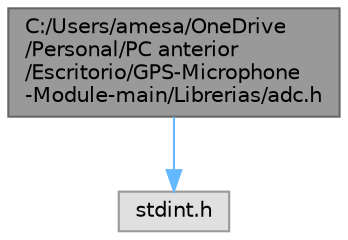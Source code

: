 digraph "C:/Users/amesa/OneDrive/Personal/PC anterior/Escritorio/GPS-Microphone-Module-main/Librerias/adc.h"
{
 // LATEX_PDF_SIZE
  bgcolor="transparent";
  edge [fontname=Helvetica,fontsize=10,labelfontname=Helvetica,labelfontsize=10];
  node [fontname=Helvetica,fontsize=10,shape=box,height=0.2,width=0.4];
  Node1 [id="Node000001",label="C:/Users/amesa/OneDrive\l/Personal/PC anterior\l/Escritorio/GPS-Microphone\l-Module-main/Librerias/adc.h",height=0.2,width=0.4,color="gray40", fillcolor="grey60", style="filled", fontcolor="black",tooltip="Header file for ADC module."];
  Node1 -> Node2 [id="edge1_Node000001_Node000002",color="steelblue1",style="solid",tooltip=" "];
  Node2 [id="Node000002",label="stdint.h",height=0.2,width=0.4,color="grey60", fillcolor="#E0E0E0", style="filled",tooltip=" "];
}
